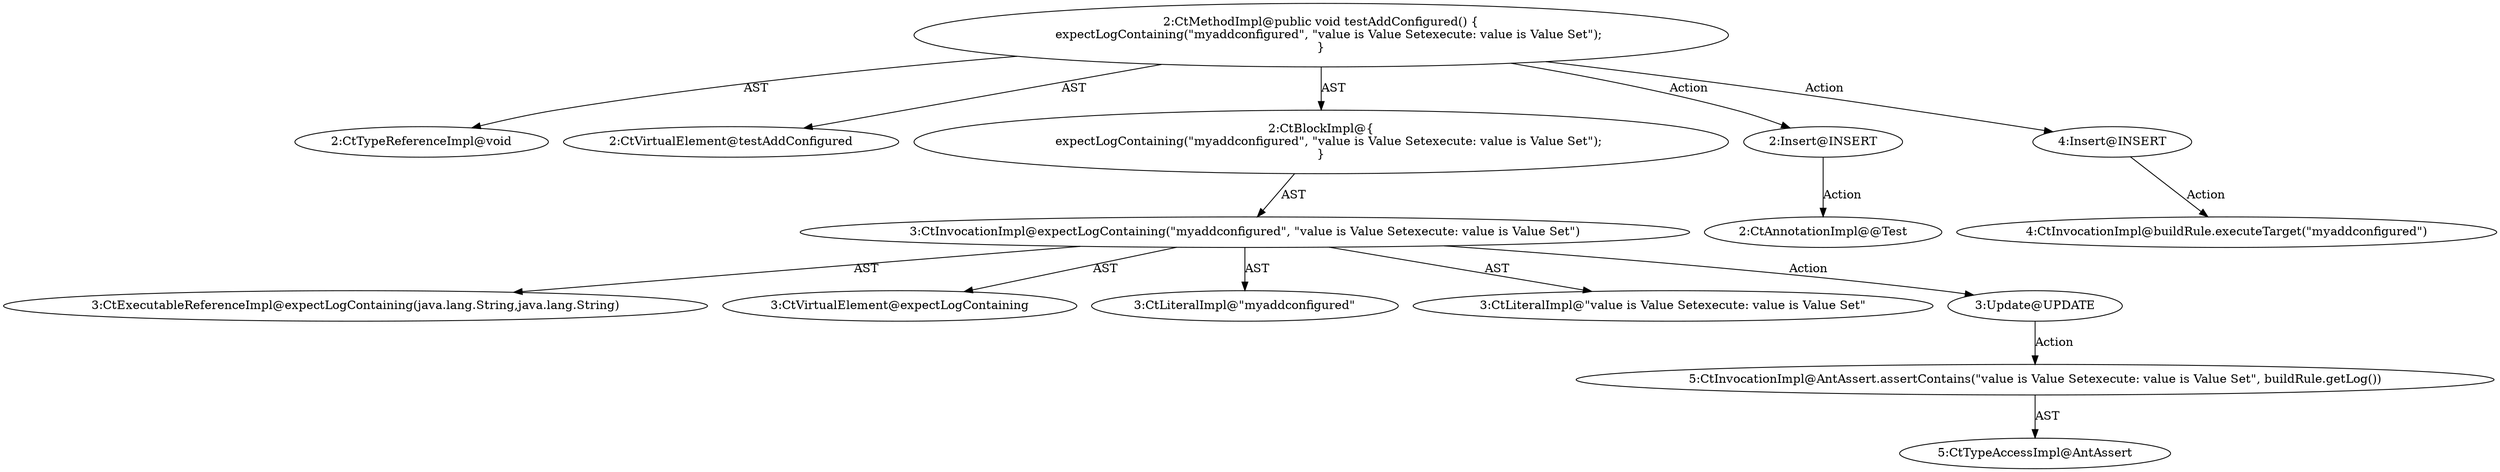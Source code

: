 digraph "testAddConfigured#?" {
0 [label="2:CtTypeReferenceImpl@void" shape=ellipse]
1 [label="2:CtVirtualElement@testAddConfigured" shape=ellipse]
2 [label="3:CtExecutableReferenceImpl@expectLogContaining(java.lang.String,java.lang.String)" shape=ellipse]
3 [label="3:CtVirtualElement@expectLogContaining" shape=ellipse]
4 [label="3:CtLiteralImpl@\"myaddconfigured\"" shape=ellipse]
5 [label="3:CtLiteralImpl@\"value is Value Setexecute: value is Value Set\"" shape=ellipse]
6 [label="3:CtInvocationImpl@expectLogContaining(\"myaddconfigured\", \"value is Value Setexecute: value is Value Set\")" shape=ellipse]
7 [label="2:CtBlockImpl@\{
    expectLogContaining(\"myaddconfigured\", \"value is Value Setexecute: value is Value Set\");
\}" shape=ellipse]
8 [label="2:CtMethodImpl@public void testAddConfigured() \{
    expectLogContaining(\"myaddconfigured\", \"value is Value Setexecute: value is Value Set\");
\}" shape=ellipse]
9 [label="3:Update@UPDATE" shape=ellipse]
10 [label="5:CtInvocationImpl@AntAssert.assertContains(\"value is Value Setexecute: value is Value Set\", buildRule.getLog())" shape=ellipse]
11 [label="5:CtTypeAccessImpl@AntAssert" shape=ellipse]
12 [label="2:Insert@INSERT" shape=ellipse]
13 [label="2:CtAnnotationImpl@@Test" shape=ellipse]
14 [label="4:Insert@INSERT" shape=ellipse]
15 [label="4:CtInvocationImpl@buildRule.executeTarget(\"myaddconfigured\")" shape=ellipse]
6 -> 3 [label="AST"];
6 -> 2 [label="AST"];
6 -> 4 [label="AST"];
6 -> 5 [label="AST"];
6 -> 9 [label="Action"];
7 -> 6 [label="AST"];
8 -> 1 [label="AST"];
8 -> 0 [label="AST"];
8 -> 7 [label="AST"];
8 -> 12 [label="Action"];
8 -> 14 [label="Action"];
9 -> 10 [label="Action"];
10 -> 11 [label="AST"];
12 -> 13 [label="Action"];
14 -> 15 [label="Action"];
}